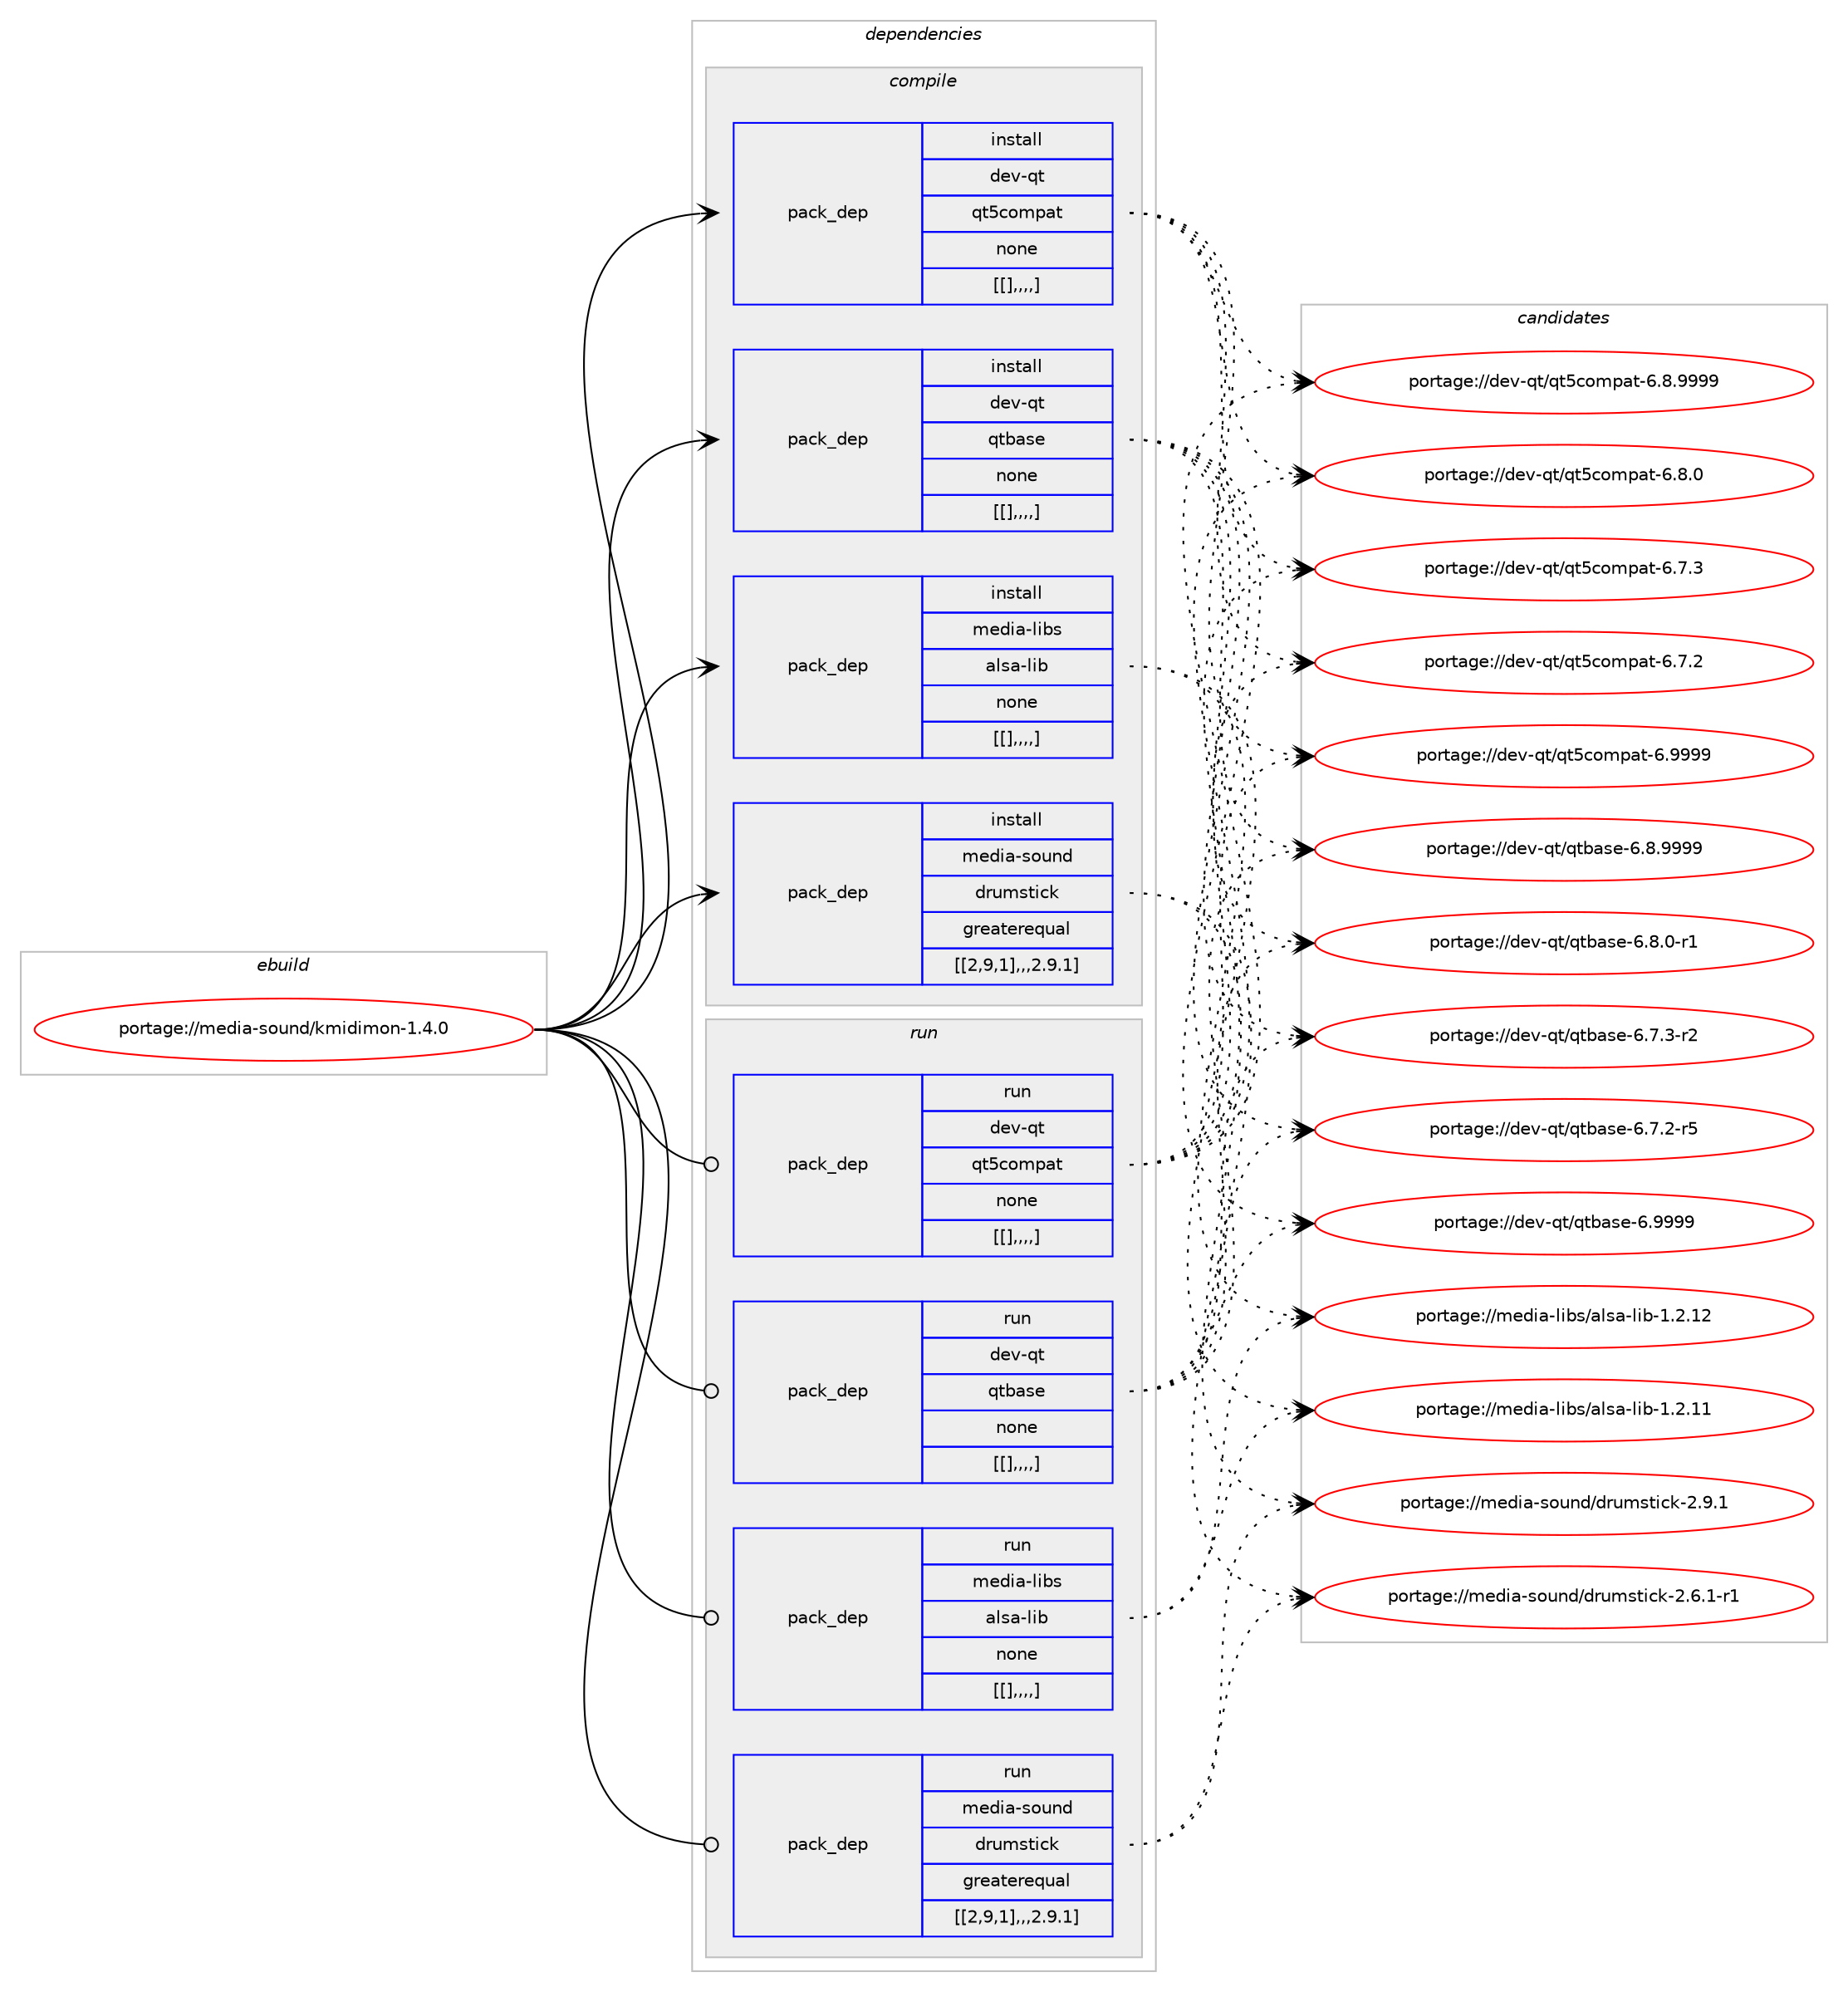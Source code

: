 digraph prolog {

# *************
# Graph options
# *************

newrank=true;
concentrate=true;
compound=true;
graph [rankdir=LR,fontname=Helvetica,fontsize=10,ranksep=1.5];#, ranksep=2.5, nodesep=0.2];
edge  [arrowhead=vee];
node  [fontname=Helvetica,fontsize=10];

# **********
# The ebuild
# **********

subgraph cluster_leftcol {
color=gray;
label=<<i>ebuild</i>>;
id [label="portage://media-sound/kmidimon-1.4.0", color=red, width=4, href="../media-sound/kmidimon-1.4.0.svg"];
}

# ****************
# The dependencies
# ****************

subgraph cluster_midcol {
color=gray;
label=<<i>dependencies</i>>;
subgraph cluster_compile {
fillcolor="#eeeeee";
style=filled;
label=<<i>compile</i>>;
subgraph pack249986 {
dependency339039 [label=<<TABLE BORDER="0" CELLBORDER="1" CELLSPACING="0" CELLPADDING="4" WIDTH="220"><TR><TD ROWSPAN="6" CELLPADDING="30">pack_dep</TD></TR><TR><TD WIDTH="110">install</TD></TR><TR><TD>dev-qt</TD></TR><TR><TD>qt5compat</TD></TR><TR><TD>none</TD></TR><TR><TD>[[],,,,]</TD></TR></TABLE>>, shape=none, color=blue];
}
id:e -> dependency339039:w [weight=20,style="solid",arrowhead="vee"];
subgraph pack250016 {
dependency339056 [label=<<TABLE BORDER="0" CELLBORDER="1" CELLSPACING="0" CELLPADDING="4" WIDTH="220"><TR><TD ROWSPAN="6" CELLPADDING="30">pack_dep</TD></TR><TR><TD WIDTH="110">install</TD></TR><TR><TD>dev-qt</TD></TR><TR><TD>qtbase</TD></TR><TR><TD>none</TD></TR><TR><TD>[[],,,,]</TD></TR></TABLE>>, shape=none, color=blue];
}
id:e -> dependency339056:w [weight=20,style="solid",arrowhead="vee"];
subgraph pack250033 {
dependency339094 [label=<<TABLE BORDER="0" CELLBORDER="1" CELLSPACING="0" CELLPADDING="4" WIDTH="220"><TR><TD ROWSPAN="6" CELLPADDING="30">pack_dep</TD></TR><TR><TD WIDTH="110">install</TD></TR><TR><TD>media-libs</TD></TR><TR><TD>alsa-lib</TD></TR><TR><TD>none</TD></TR><TR><TD>[[],,,,]</TD></TR></TABLE>>, shape=none, color=blue];
}
id:e -> dependency339094:w [weight=20,style="solid",arrowhead="vee"];
subgraph pack250048 {
dependency339110 [label=<<TABLE BORDER="0" CELLBORDER="1" CELLSPACING="0" CELLPADDING="4" WIDTH="220"><TR><TD ROWSPAN="6" CELLPADDING="30">pack_dep</TD></TR><TR><TD WIDTH="110">install</TD></TR><TR><TD>media-sound</TD></TR><TR><TD>drumstick</TD></TR><TR><TD>greaterequal</TD></TR><TR><TD>[[2,9,1],,,2.9.1]</TD></TR></TABLE>>, shape=none, color=blue];
}
id:e -> dependency339110:w [weight=20,style="solid",arrowhead="vee"];
}
subgraph cluster_compileandrun {
fillcolor="#eeeeee";
style=filled;
label=<<i>compile and run</i>>;
}
subgraph cluster_run {
fillcolor="#eeeeee";
style=filled;
label=<<i>run</i>>;
subgraph pack250060 {
dependency339125 [label=<<TABLE BORDER="0" CELLBORDER="1" CELLSPACING="0" CELLPADDING="4" WIDTH="220"><TR><TD ROWSPAN="6" CELLPADDING="30">pack_dep</TD></TR><TR><TD WIDTH="110">run</TD></TR><TR><TD>dev-qt</TD></TR><TR><TD>qt5compat</TD></TR><TR><TD>none</TD></TR><TR><TD>[[],,,,]</TD></TR></TABLE>>, shape=none, color=blue];
}
id:e -> dependency339125:w [weight=20,style="solid",arrowhead="odot"];
subgraph pack250077 {
dependency339129 [label=<<TABLE BORDER="0" CELLBORDER="1" CELLSPACING="0" CELLPADDING="4" WIDTH="220"><TR><TD ROWSPAN="6" CELLPADDING="30">pack_dep</TD></TR><TR><TD WIDTH="110">run</TD></TR><TR><TD>dev-qt</TD></TR><TR><TD>qtbase</TD></TR><TR><TD>none</TD></TR><TR><TD>[[],,,,]</TD></TR></TABLE>>, shape=none, color=blue];
}
id:e -> dependency339129:w [weight=20,style="solid",arrowhead="odot"];
subgraph pack250081 {
dependency339149 [label=<<TABLE BORDER="0" CELLBORDER="1" CELLSPACING="0" CELLPADDING="4" WIDTH="220"><TR><TD ROWSPAN="6" CELLPADDING="30">pack_dep</TD></TR><TR><TD WIDTH="110">run</TD></TR><TR><TD>media-libs</TD></TR><TR><TD>alsa-lib</TD></TR><TR><TD>none</TD></TR><TR><TD>[[],,,,]</TD></TR></TABLE>>, shape=none, color=blue];
}
id:e -> dependency339149:w [weight=20,style="solid",arrowhead="odot"];
subgraph pack250098 {
dependency339151 [label=<<TABLE BORDER="0" CELLBORDER="1" CELLSPACING="0" CELLPADDING="4" WIDTH="220"><TR><TD ROWSPAN="6" CELLPADDING="30">pack_dep</TD></TR><TR><TD WIDTH="110">run</TD></TR><TR><TD>media-sound</TD></TR><TR><TD>drumstick</TD></TR><TR><TD>greaterequal</TD></TR><TR><TD>[[2,9,1],,,2.9.1]</TD></TR></TABLE>>, shape=none, color=blue];
}
id:e -> dependency339151:w [weight=20,style="solid",arrowhead="odot"];
}
}

# **************
# The candidates
# **************

subgraph cluster_choices {
rank=same;
color=gray;
label=<<i>candidates</i>>;

subgraph choice249093 {
color=black;
nodesep=1;
choice100101118451131164711311653991111091129711645544657575757 [label="portage://dev-qt/qt5compat-6.9999", color=red, width=4,href="../dev-qt/qt5compat-6.9999.svg"];
choice1001011184511311647113116539911110911297116455446564657575757 [label="portage://dev-qt/qt5compat-6.8.9999", color=red, width=4,href="../dev-qt/qt5compat-6.8.9999.svg"];
choice1001011184511311647113116539911110911297116455446564648 [label="portage://dev-qt/qt5compat-6.8.0", color=red, width=4,href="../dev-qt/qt5compat-6.8.0.svg"];
choice1001011184511311647113116539911110911297116455446554651 [label="portage://dev-qt/qt5compat-6.7.3", color=red, width=4,href="../dev-qt/qt5compat-6.7.3.svg"];
choice1001011184511311647113116539911110911297116455446554650 [label="portage://dev-qt/qt5compat-6.7.2", color=red, width=4,href="../dev-qt/qt5compat-6.7.2.svg"];
dependency339039:e -> choice100101118451131164711311653991111091129711645544657575757:w [style=dotted,weight="100"];
dependency339039:e -> choice1001011184511311647113116539911110911297116455446564657575757:w [style=dotted,weight="100"];
dependency339039:e -> choice1001011184511311647113116539911110911297116455446564648:w [style=dotted,weight="100"];
dependency339039:e -> choice1001011184511311647113116539911110911297116455446554651:w [style=dotted,weight="100"];
dependency339039:e -> choice1001011184511311647113116539911110911297116455446554650:w [style=dotted,weight="100"];
}
subgraph choice249102 {
color=black;
nodesep=1;
choice1001011184511311647113116989711510145544657575757 [label="portage://dev-qt/qtbase-6.9999", color=red, width=4,href="../dev-qt/qtbase-6.9999.svg"];
choice10010111845113116471131169897115101455446564657575757 [label="portage://dev-qt/qtbase-6.8.9999", color=red, width=4,href="../dev-qt/qtbase-6.8.9999.svg"];
choice100101118451131164711311698971151014554465646484511449 [label="portage://dev-qt/qtbase-6.8.0-r1", color=red, width=4,href="../dev-qt/qtbase-6.8.0-r1.svg"];
choice100101118451131164711311698971151014554465546514511450 [label="portage://dev-qt/qtbase-6.7.3-r2", color=red, width=4,href="../dev-qt/qtbase-6.7.3-r2.svg"];
choice100101118451131164711311698971151014554465546504511453 [label="portage://dev-qt/qtbase-6.7.2-r5", color=red, width=4,href="../dev-qt/qtbase-6.7.2-r5.svg"];
dependency339056:e -> choice1001011184511311647113116989711510145544657575757:w [style=dotted,weight="100"];
dependency339056:e -> choice10010111845113116471131169897115101455446564657575757:w [style=dotted,weight="100"];
dependency339056:e -> choice100101118451131164711311698971151014554465646484511449:w [style=dotted,weight="100"];
dependency339056:e -> choice100101118451131164711311698971151014554465546514511450:w [style=dotted,weight="100"];
dependency339056:e -> choice100101118451131164711311698971151014554465546504511453:w [style=dotted,weight="100"];
}
subgraph choice249111 {
color=black;
nodesep=1;
choice109101100105974510810598115479710811597451081059845494650464950 [label="portage://media-libs/alsa-lib-1.2.12", color=red, width=4,href="../media-libs/alsa-lib-1.2.12.svg"];
choice109101100105974510810598115479710811597451081059845494650464949 [label="portage://media-libs/alsa-lib-1.2.11", color=red, width=4,href="../media-libs/alsa-lib-1.2.11.svg"];
dependency339094:e -> choice109101100105974510810598115479710811597451081059845494650464950:w [style=dotted,weight="100"];
dependency339094:e -> choice109101100105974510810598115479710811597451081059845494650464949:w [style=dotted,weight="100"];
}
subgraph choice249153 {
color=black;
nodesep=1;
choice10910110010597451151111171101004710011411710911511610599107455046574649 [label="portage://media-sound/drumstick-2.9.1", color=red, width=4,href="../media-sound/drumstick-2.9.1.svg"];
choice109101100105974511511111711010047100114117109115116105991074550465446494511449 [label="portage://media-sound/drumstick-2.6.1-r1", color=red, width=4,href="../media-sound/drumstick-2.6.1-r1.svg"];
dependency339110:e -> choice10910110010597451151111171101004710011411710911511610599107455046574649:w [style=dotted,weight="100"];
dependency339110:e -> choice109101100105974511511111711010047100114117109115116105991074550465446494511449:w [style=dotted,weight="100"];
}
subgraph choice249234 {
color=black;
nodesep=1;
choice100101118451131164711311653991111091129711645544657575757 [label="portage://dev-qt/qt5compat-6.9999", color=red, width=4,href="../dev-qt/qt5compat-6.9999.svg"];
choice1001011184511311647113116539911110911297116455446564657575757 [label="portage://dev-qt/qt5compat-6.8.9999", color=red, width=4,href="../dev-qt/qt5compat-6.8.9999.svg"];
choice1001011184511311647113116539911110911297116455446564648 [label="portage://dev-qt/qt5compat-6.8.0", color=red, width=4,href="../dev-qt/qt5compat-6.8.0.svg"];
choice1001011184511311647113116539911110911297116455446554651 [label="portage://dev-qt/qt5compat-6.7.3", color=red, width=4,href="../dev-qt/qt5compat-6.7.3.svg"];
choice1001011184511311647113116539911110911297116455446554650 [label="portage://dev-qt/qt5compat-6.7.2", color=red, width=4,href="../dev-qt/qt5compat-6.7.2.svg"];
dependency339125:e -> choice100101118451131164711311653991111091129711645544657575757:w [style=dotted,weight="100"];
dependency339125:e -> choice1001011184511311647113116539911110911297116455446564657575757:w [style=dotted,weight="100"];
dependency339125:e -> choice1001011184511311647113116539911110911297116455446564648:w [style=dotted,weight="100"];
dependency339125:e -> choice1001011184511311647113116539911110911297116455446554651:w [style=dotted,weight="100"];
dependency339125:e -> choice1001011184511311647113116539911110911297116455446554650:w [style=dotted,weight="100"];
}
subgraph choice249245 {
color=black;
nodesep=1;
choice1001011184511311647113116989711510145544657575757 [label="portage://dev-qt/qtbase-6.9999", color=red, width=4,href="../dev-qt/qtbase-6.9999.svg"];
choice10010111845113116471131169897115101455446564657575757 [label="portage://dev-qt/qtbase-6.8.9999", color=red, width=4,href="../dev-qt/qtbase-6.8.9999.svg"];
choice100101118451131164711311698971151014554465646484511449 [label="portage://dev-qt/qtbase-6.8.0-r1", color=red, width=4,href="../dev-qt/qtbase-6.8.0-r1.svg"];
choice100101118451131164711311698971151014554465546514511450 [label="portage://dev-qt/qtbase-6.7.3-r2", color=red, width=4,href="../dev-qt/qtbase-6.7.3-r2.svg"];
choice100101118451131164711311698971151014554465546504511453 [label="portage://dev-qt/qtbase-6.7.2-r5", color=red, width=4,href="../dev-qt/qtbase-6.7.2-r5.svg"];
dependency339129:e -> choice1001011184511311647113116989711510145544657575757:w [style=dotted,weight="100"];
dependency339129:e -> choice10010111845113116471131169897115101455446564657575757:w [style=dotted,weight="100"];
dependency339129:e -> choice100101118451131164711311698971151014554465646484511449:w [style=dotted,weight="100"];
dependency339129:e -> choice100101118451131164711311698971151014554465546514511450:w [style=dotted,weight="100"];
dependency339129:e -> choice100101118451131164711311698971151014554465546504511453:w [style=dotted,weight="100"];
}
subgraph choice249268 {
color=black;
nodesep=1;
choice109101100105974510810598115479710811597451081059845494650464950 [label="portage://media-libs/alsa-lib-1.2.12", color=red, width=4,href="../media-libs/alsa-lib-1.2.12.svg"];
choice109101100105974510810598115479710811597451081059845494650464949 [label="portage://media-libs/alsa-lib-1.2.11", color=red, width=4,href="../media-libs/alsa-lib-1.2.11.svg"];
dependency339149:e -> choice109101100105974510810598115479710811597451081059845494650464950:w [style=dotted,weight="100"];
dependency339149:e -> choice109101100105974510810598115479710811597451081059845494650464949:w [style=dotted,weight="100"];
}
subgraph choice249286 {
color=black;
nodesep=1;
choice10910110010597451151111171101004710011411710911511610599107455046574649 [label="portage://media-sound/drumstick-2.9.1", color=red, width=4,href="../media-sound/drumstick-2.9.1.svg"];
choice109101100105974511511111711010047100114117109115116105991074550465446494511449 [label="portage://media-sound/drumstick-2.6.1-r1", color=red, width=4,href="../media-sound/drumstick-2.6.1-r1.svg"];
dependency339151:e -> choice10910110010597451151111171101004710011411710911511610599107455046574649:w [style=dotted,weight="100"];
dependency339151:e -> choice109101100105974511511111711010047100114117109115116105991074550465446494511449:w [style=dotted,weight="100"];
}
}

}
